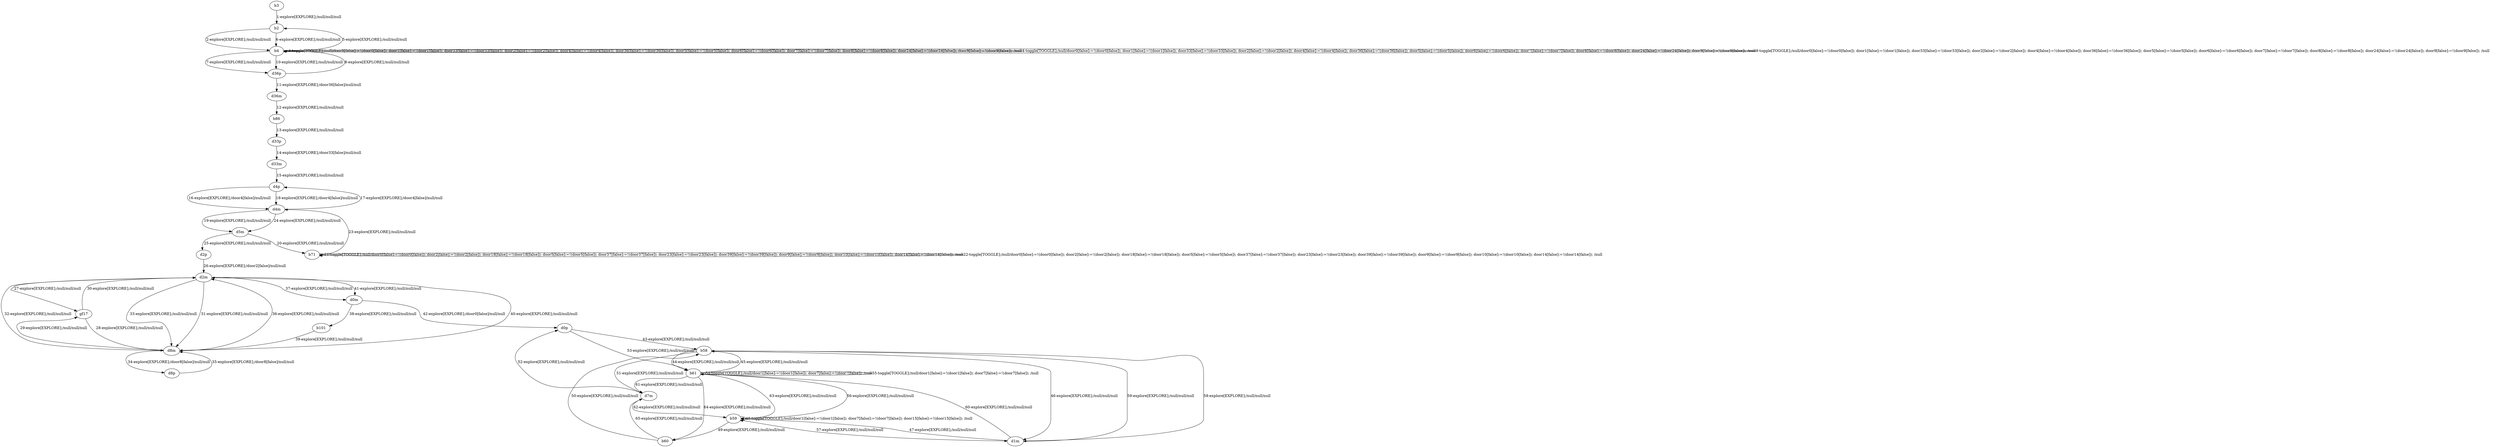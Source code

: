 # Total number of goals covered by this test: 1
# b60 --> d7m

digraph g {
"b3" -> "b2" [label = "1-explore[EXPLORE];/null/null/null"];
"b2" -> "b4" [label = "2-explore[EXPLORE];/null/null/null"];
"b4" -> "b4" [label = "3-toggle[TOGGLE];/null/door0[false]:=!(door0[false]); door1[false]:=!(door1[false]); door33[false]:=!(door33[false]); door2[false]:=!(door2[false]); door4[false]:=!(door4[false]); door36[false]:=!(door36[false]); door5[false]:=!(door5[false]); door6[false]:=!(door6[false]); door7[false]:=!(door7[false]); door8[false]:=!(door8[false]); door24[false]:=!(door24[false]); door9[false]:=!(door9[false]); /null"];
"b4" -> "b4" [label = "4-toggle[TOGGLE];/null/door0[false]:=!(door0[false]); door1[false]:=!(door1[false]); door33[false]:=!(door33[false]); door2[false]:=!(door2[false]); door4[false]:=!(door4[false]); door36[false]:=!(door36[false]); door5[false]:=!(door5[false]); door6[false]:=!(door6[false]); door7[false]:=!(door7[false]); door8[false]:=!(door8[false]); door24[false]:=!(door24[false]); door9[false]:=!(door9[false]); /null"];
"b4" -> "b2" [label = "5-explore[EXPLORE];/null/null/null"];
"b2" -> "b4" [label = "6-explore[EXPLORE];/null/null/null"];
"b4" -> "d36p" [label = "7-explore[EXPLORE];/null/null/null"];
"d36p" -> "b4" [label = "8-explore[EXPLORE];/null/null/null"];
"b4" -> "b4" [label = "9-toggle[TOGGLE];/null/door0[false]:=!(door0[false]); door1[false]:=!(door1[false]); door33[false]:=!(door33[false]); door2[false]:=!(door2[false]); door4[false]:=!(door4[false]); door36[false]:=!(door36[false]); door5[false]:=!(door5[false]); door6[false]:=!(door6[false]); door7[false]:=!(door7[false]); door8[false]:=!(door8[false]); door24[false]:=!(door24[false]); door9[false]:=!(door9[false]); /null"];
"b4" -> "d36p" [label = "10-explore[EXPLORE];/null/null/null"];
"d36p" -> "d36m" [label = "11-explore[EXPLORE];/door36[false]/null/null"];
"d36m" -> "b86" [label = "12-explore[EXPLORE];/null/null/null"];
"b86" -> "d33p" [label = "13-explore[EXPLORE];/null/null/null"];
"d33p" -> "d33m" [label = "14-explore[EXPLORE];/door33[false]/null/null"];
"d33m" -> "d4p" [label = "15-explore[EXPLORE];/null/null/null"];
"d4p" -> "d4m" [label = "16-explore[EXPLORE];/door4[false]/null/null"];
"d4m" -> "d4p" [label = "17-explore[EXPLORE];/door4[false]/null/null"];
"d4p" -> "d4m" [label = "18-explore[EXPLORE];/door4[false]/null/null"];
"d4m" -> "d5m" [label = "19-explore[EXPLORE];/null/null/null"];
"d5m" -> "b71" [label = "20-explore[EXPLORE];/null/null/null"];
"b71" -> "b71" [label = "21-toggle[TOGGLE];/null/door0[false]:=!(door0[false]); door2[false]:=!(door2[false]); door18[false]:=!(door18[false]); door5[false]:=!(door5[false]); door37[false]:=!(door37[false]); door23[false]:=!(door23[false]); door39[false]:=!(door39[false]); door9[false]:=!(door9[false]); door10[false]:=!(door10[false]); door14[false]:=!(door14[false]); /null"];
"b71" -> "b71" [label = "22-toggle[TOGGLE];/null/door0[false]:=!(door0[false]); door2[false]:=!(door2[false]); door18[false]:=!(door18[false]); door5[false]:=!(door5[false]); door37[false]:=!(door37[false]); door23[false]:=!(door23[false]); door39[false]:=!(door39[false]); door9[false]:=!(door9[false]); door10[false]:=!(door10[false]); door14[false]:=!(door14[false]); /null"];
"b71" -> "d4m" [label = "23-explore[EXPLORE];/null/null/null"];
"d4m" -> "d5m" [label = "24-explore[EXPLORE];/null/null/null"];
"d5m" -> "d2p" [label = "25-explore[EXPLORE];/null/null/null"];
"d2p" -> "d2m" [label = "26-explore[EXPLORE];/door2[false]/null/null"];
"d2m" -> "gf17" [label = "27-explore[EXPLORE];/null/null/null"];
"gf17" -> "d8m" [label = "28-explore[EXPLORE];/null/null/null"];
"d8m" -> "gf17" [label = "29-explore[EXPLORE];/null/null/null"];
"gf17" -> "d2m" [label = "30-explore[EXPLORE];/null/null/null"];
"d2m" -> "d8m" [label = "31-explore[EXPLORE];/null/null/null"];
"d8m" -> "d2m" [label = "32-explore[EXPLORE];/null/null/null"];
"d2m" -> "d8m" [label = "33-explore[EXPLORE];/null/null/null"];
"d8m" -> "d8p" [label = "34-explore[EXPLORE];/door8[false]/null/null"];
"d8p" -> "d8m" [label = "35-explore[EXPLORE];/door8[false]/null/null"];
"d8m" -> "d2m" [label = "36-explore[EXPLORE];/null/null/null"];
"d2m" -> "d0m" [label = "37-explore[EXPLORE];/null/null/null"];
"d0m" -> "b101" [label = "38-explore[EXPLORE];/null/null/null"];
"b101" -> "d8m" [label = "39-explore[EXPLORE];/null/null/null"];
"d8m" -> "d2m" [label = "40-explore[EXPLORE];/null/null/null"];
"d2m" -> "d0m" [label = "41-explore[EXPLORE];/null/null/null"];
"d0m" -> "d0p" [label = "42-explore[EXPLORE];/door0[false]/null/null"];
"d0p" -> "b58" [label = "43-explore[EXPLORE];/null/null/null"];
"b58" -> "b61" [label = "44-explore[EXPLORE];/null/null/null"];
"b61" -> "b58" [label = "45-explore[EXPLORE];/null/null/null"];
"b58" -> "d1m" [label = "46-explore[EXPLORE];/null/null/null"];
"d1m" -> "b59" [label = "47-explore[EXPLORE];/null/null/null"];
"b59" -> "b59" [label = "48-toggle[TOGGLE];/null/door1[false]:=!(door1[false]); door7[false]:=!(door7[false]); door15[false]:=!(door15[false]); /null"];
"b59" -> "b60" [label = "49-explore[EXPLORE];/null/null/null"];
"b60" -> "b58" [label = "50-explore[EXPLORE];/null/null/null"];
"b58" -> "d7m" [label = "51-explore[EXPLORE];/null/null/null"];
"d7m" -> "d0p" [label = "52-explore[EXPLORE];/null/null/null"];
"d0p" -> "b61" [label = "53-explore[EXPLORE];/null/null/null"];
"b61" -> "b61" [label = "54-toggle[TOGGLE];/null/door1[false]:=!(door1[false]); door7[false]:=!(door7[false]); /null"];
"b61" -> "b61" [label = "55-toggle[TOGGLE];/null/door1[false]:=!(door1[false]); door7[false]:=!(door7[false]); /null"];
"b61" -> "b59" [label = "56-explore[EXPLORE];/null/null/null"];
"b59" -> "d1m" [label = "57-explore[EXPLORE];/null/null/null"];
"d1m" -> "b58" [label = "58-explore[EXPLORE];/null/null/null"];
"b58" -> "d1m" [label = "59-explore[EXPLORE];/null/null/null"];
"d1m" -> "b61" [label = "60-explore[EXPLORE];/null/null/null"];
"b61" -> "d7m" [label = "61-explore[EXPLORE];/null/null/null"];
"d7m" -> "b59" [label = "62-explore[EXPLORE];/null/null/null"];
"b59" -> "b61" [label = "63-explore[EXPLORE];/null/null/null"];
"b61" -> "b60" [label = "64-explore[EXPLORE];/null/null/null"];
"b60" -> "d7m" [label = "65-explore[EXPLORE];/null/null/null"];
}